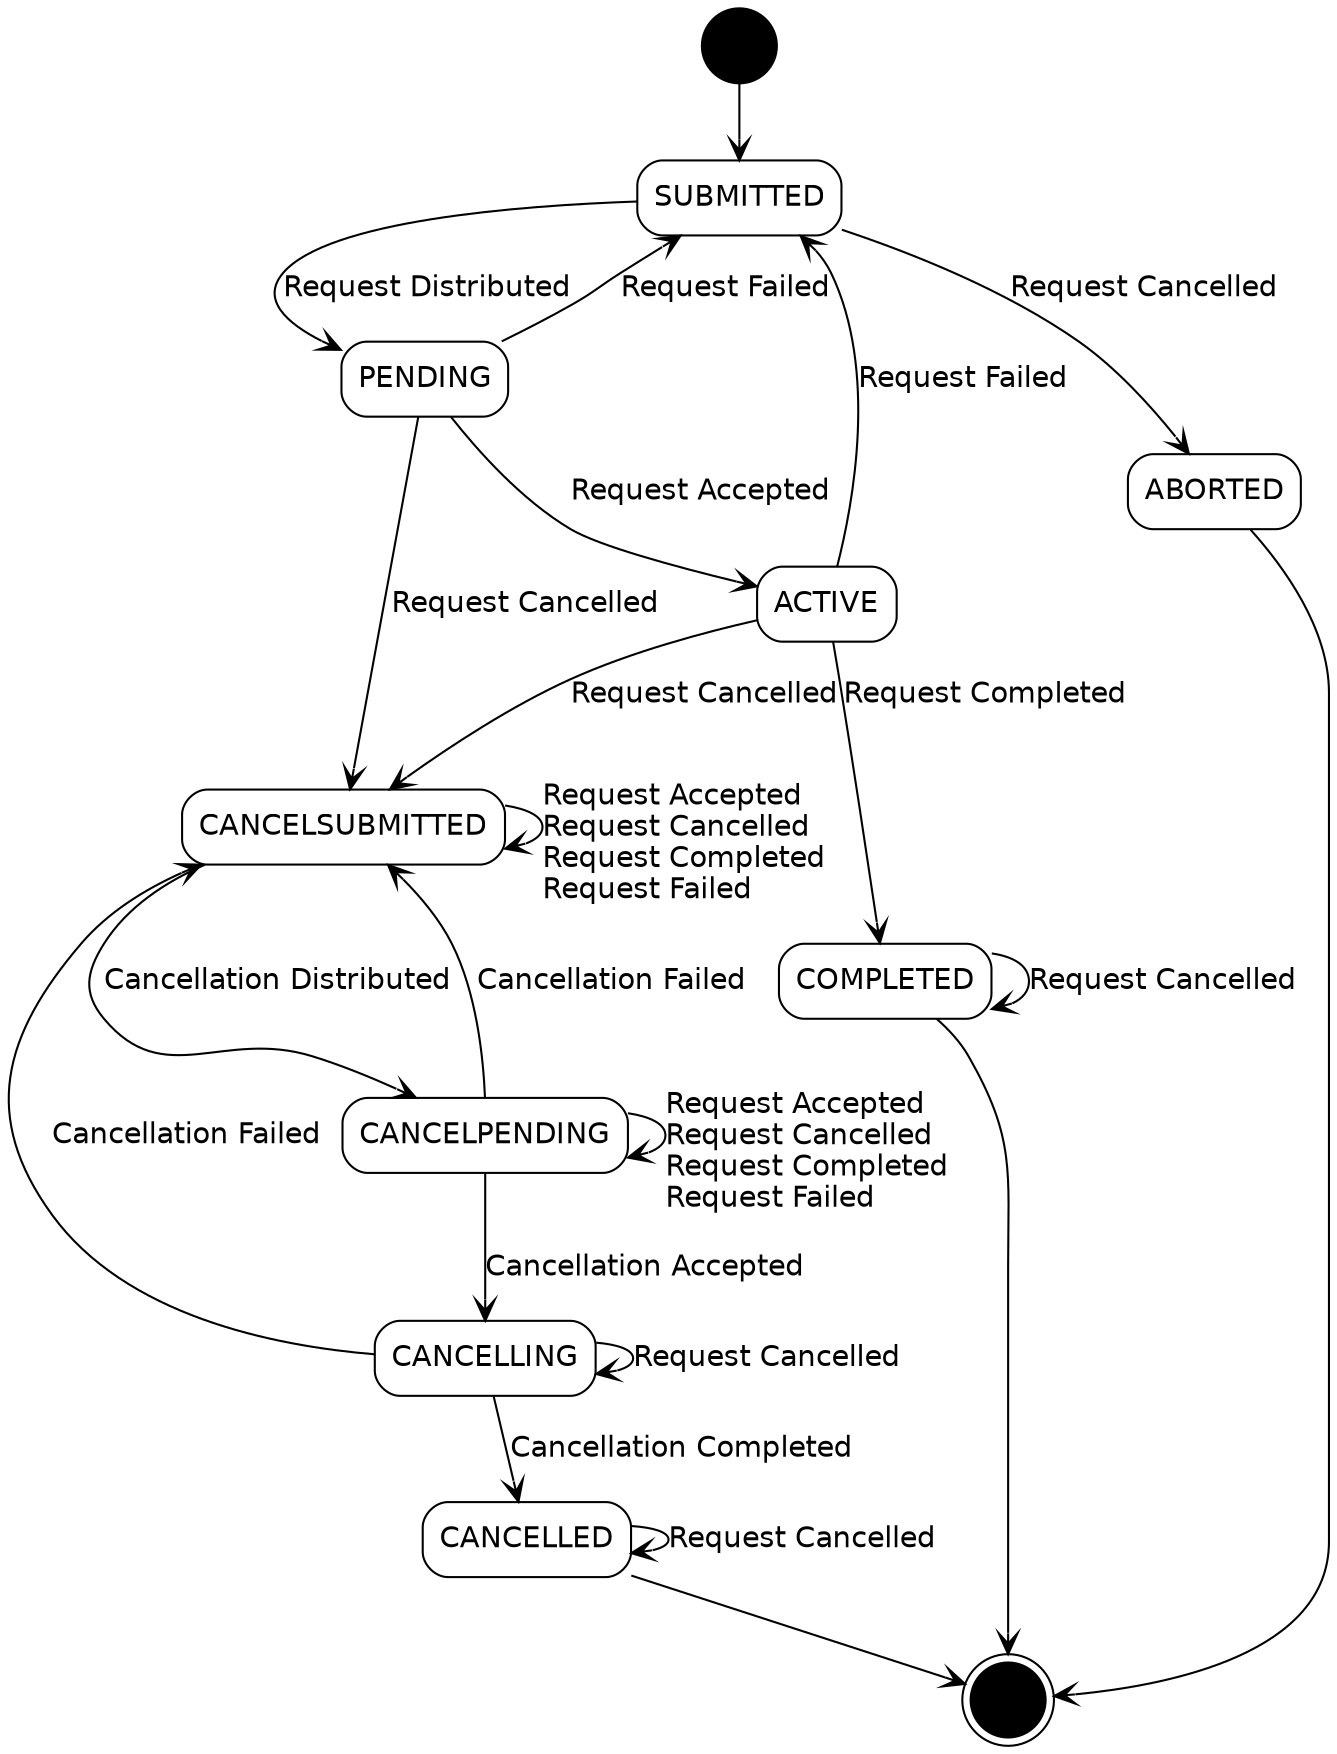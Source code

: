 /* Action service action states. Run using dot -Tpng actionstates.dot > actionstates.png */
/* See https://fsteeg.wordpress.com/2006/11/16/uml-activity-diagrams-with-graphviz/ */
digraph actionstates {
    size="20,20";
    edge[arrowhead=open]
    node [shape=rectangle];
    start[shape=circle, label="", fillcolor=black, style=filled]
    end[shape=doublecircle, label="", fillcolor=black, style=filled]
    submitted[label="SUBMITTED", fontname="helvetica", style=rounded]
    pending[label="PENDING", fontname="helvetica", style=rounded]
    active[label="ACTIVE", fontname="helvetica", style=rounded]
    completed[label="COMPLETED", fontname="helvetica", style=rounded]
    aborted[label="ABORTED", fontname="helvetica", style=rounded]
    cancelsubmitted[label="CANCELSUBMITTED", fontname="helvetica", style=rounded]
    cancelpending[label="CANCELPENDING", fontname="helvetica", style=rounded]
    cancelling[label="CANCELLING", fontname="helvetica", style=rounded]
    cancelled[label="CANCELLED", fontname="helvetica", style=rounded]

    start -> submitted
    submitted -> pending[fontname="helvetica", label="Request Distributed"]
    submitted -> aborted[fontname="helvetica", label="Request Cancelled"]
    pending -> active[fontname="helvetica", label="Request Accepted"]
    active -> completed[fontname="helvetica", label="Request Completed"]
    cancelsubmitted -> cancelpending[fontname="helvetica", label="Cancellation Distributed"]
    cancelpending -> cancelling[fontname="helvetica", label="Cancellation Accepted"]
    cancelling -> cancelled[fontname="helvetica", label="Cancellation Completed"]
    active -> submitted[fontname="helvetica", label="Request Failed"]
    pending -> submitted[fontname="helvetica", label="Request Failed"]
    active -> cancelsubmitted[fontname="helvetica", label="Request Cancelled"]
    pending -> cancelsubmitted[fontname="helvetica", label="Request Cancelled"]
    cancelling -> cancelsubmitted[fontname="helvetica", label="Cancellation Failed"]
    cancelpending -> cancelsubmitted[fontname="helvetica", label="Cancellation Failed"]
    cancelsubmitted -> cancelsubmitted[fontname="helvetica", label="\lRequest Accepted\lRequest Cancelled\lRequest Completed\lRequest Failed\l"]
    cancelpending -> cancelpending[fontname="helvetica", label="\lRequest Accepted\lRequest Cancelled\lRequest Completed\lRequest Failed\l"]
    completed -> completed[fontname="helvetica", label="Request Cancelled"]
    cancelled -> cancelled[fontname="helvetica", label="Request Cancelled"]
    cancelling -> cancelling[fontname="helvetica", label="Request Cancelled"]
    aborted -> end
    completed -> end
    cancelled -> end
}
